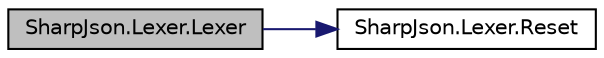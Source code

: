 digraph "SharpJson.Lexer.Lexer"
{
 // LATEX_PDF_SIZE
  edge [fontname="Helvetica",fontsize="10",labelfontname="Helvetica",labelfontsize="10"];
  node [fontname="Helvetica",fontsize="10",shape=record];
  rankdir="LR";
  Node1 [label="SharpJson.Lexer.Lexer",height=0.2,width=0.4,color="black", fillcolor="grey75", style="filled", fontcolor="black",tooltip=" "];
  Node1 -> Node2 [color="midnightblue",fontsize="10",style="solid",fontname="Helvetica"];
  Node2 [label="SharpJson.Lexer.Reset",height=0.2,width=0.4,color="black", fillcolor="white", style="filled",URL="$class_sharp_json_1_1_lexer.html#ada9248641a3edebfa189dbe6bfd31949",tooltip=" "];
}
